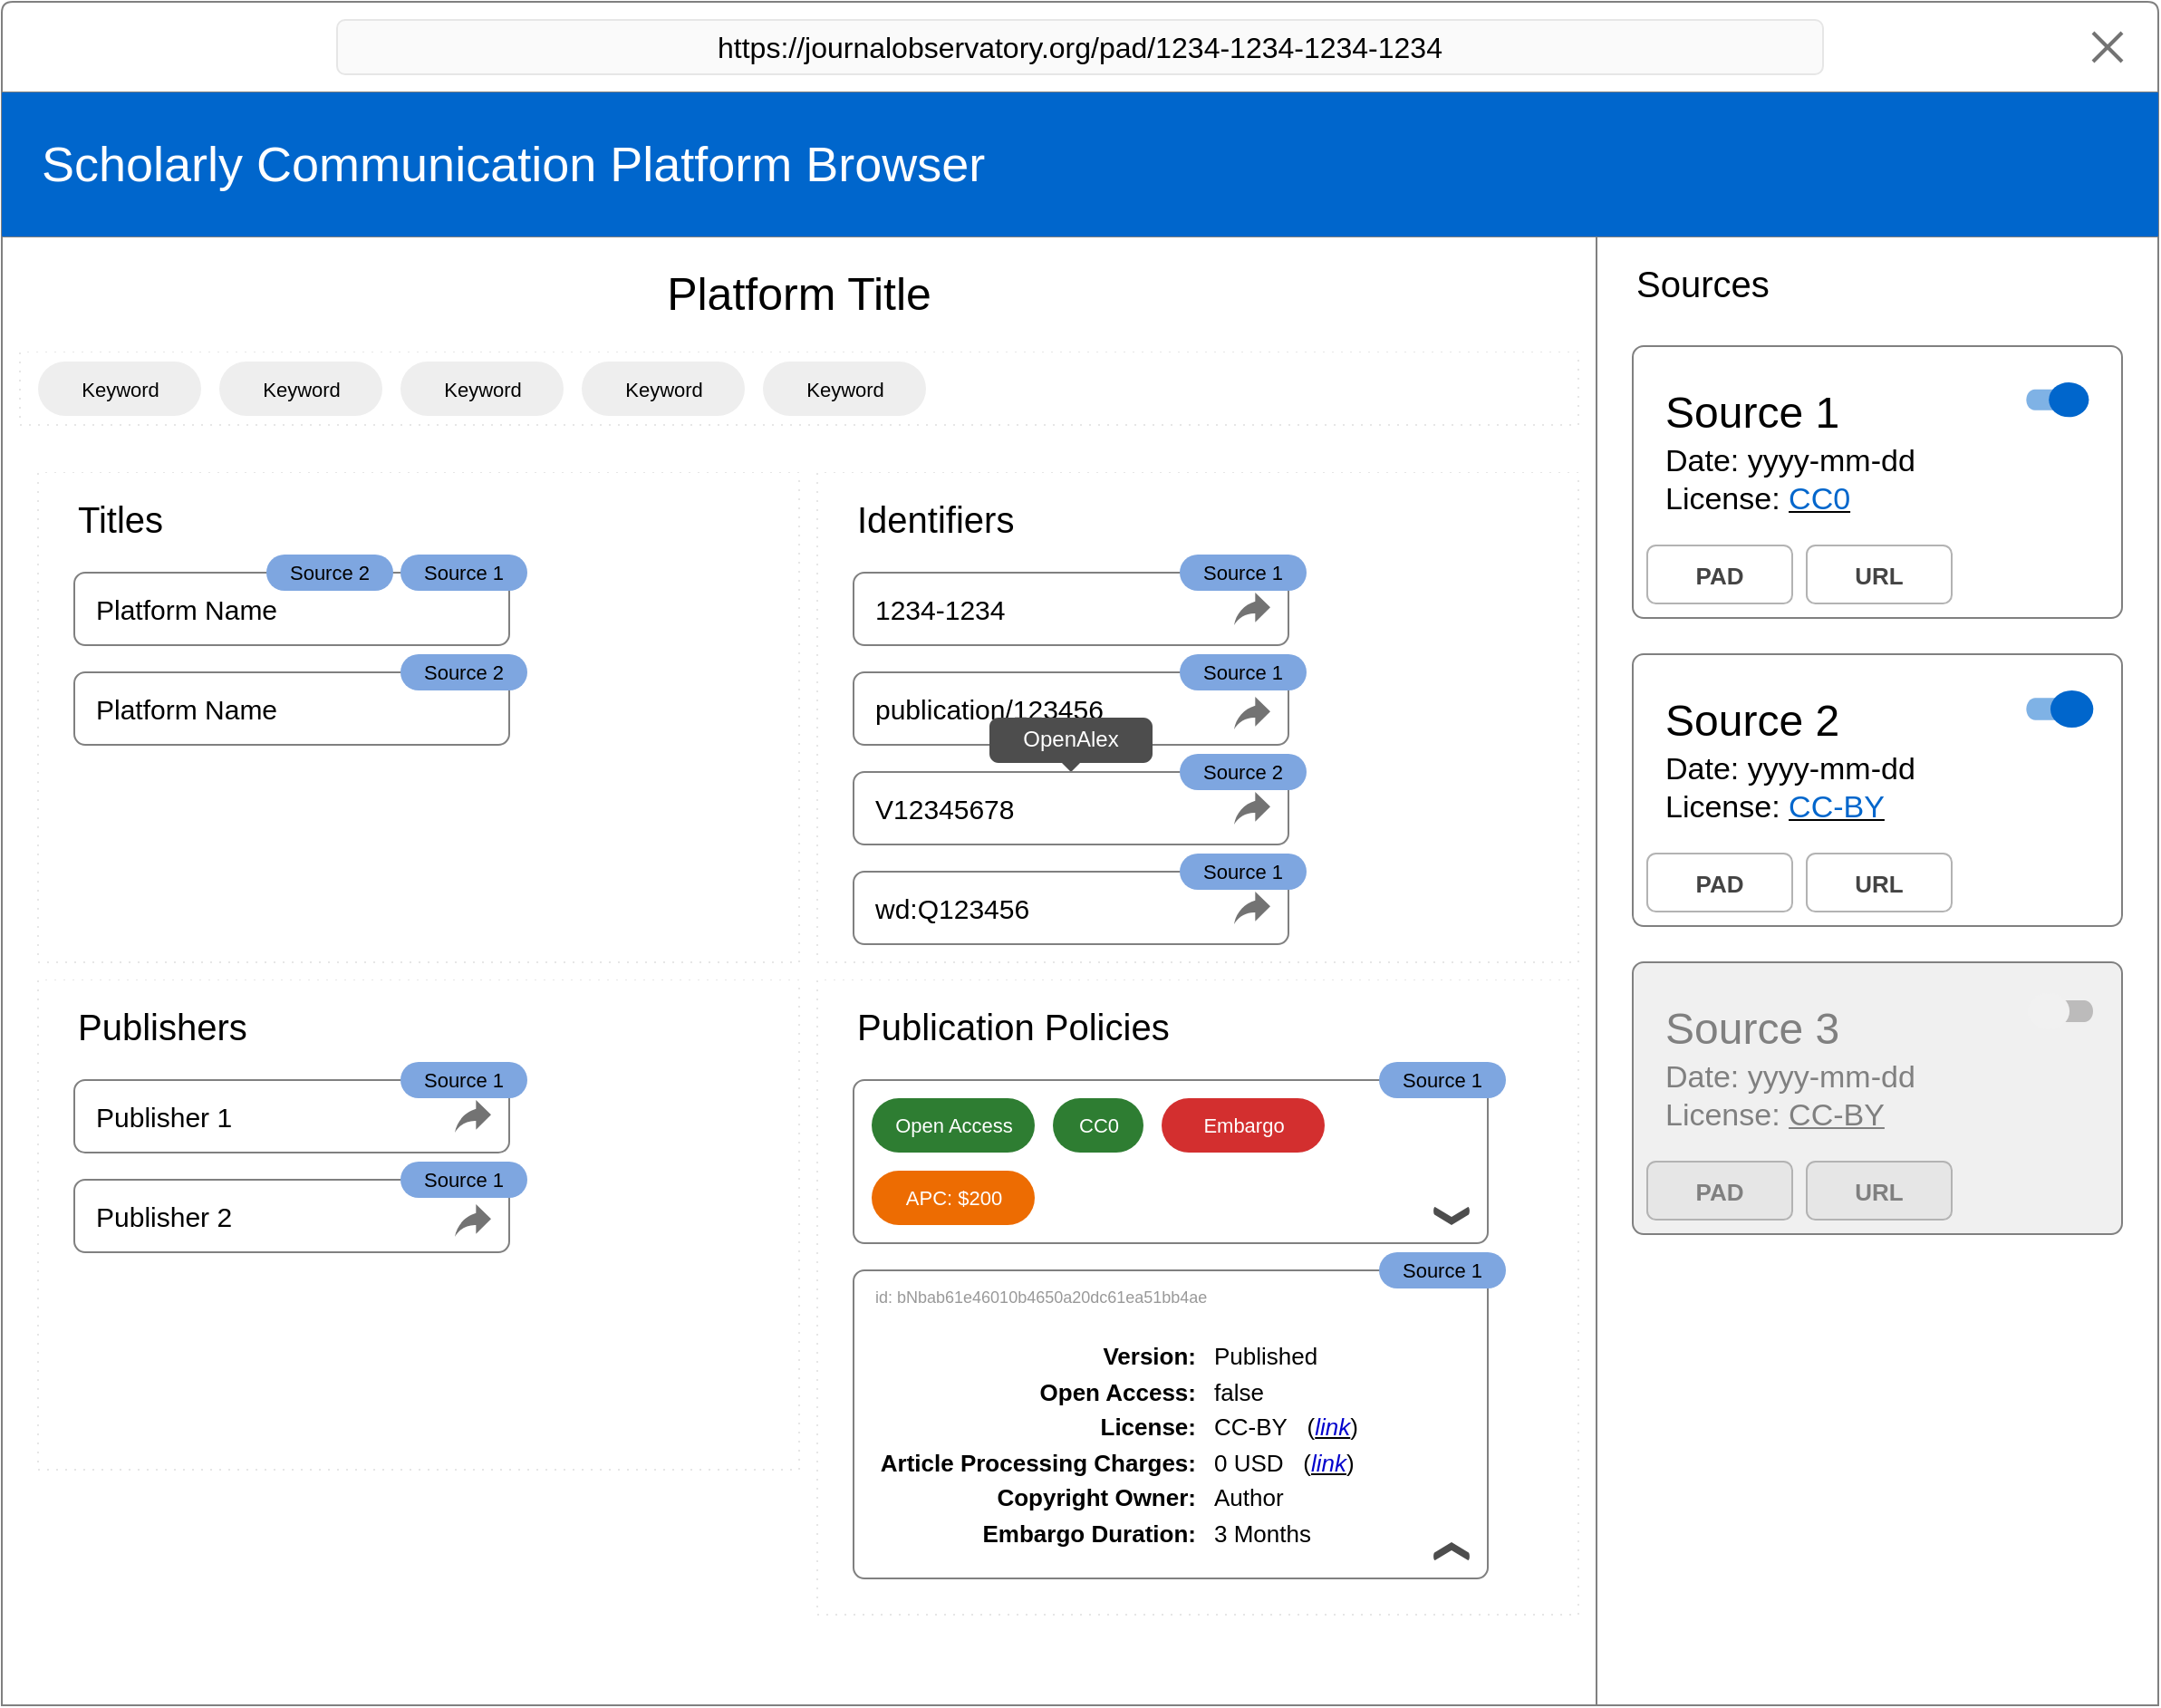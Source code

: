 <mxfile version="20.8.16" type="device"><diagram name="Pagina-1" id="IOeia6Ar0DEslQYIJi6q"><mxGraphModel dx="1886" dy="1341" grid="0" gridSize="10" guides="1" tooltips="1" connect="1" arrows="1" fold="1" page="0" pageScale="1" pageWidth="827" pageHeight="1169" math="0" shadow="0"><root><mxCell id="0"/><mxCell id="1" parent="0"/><mxCell id="5_K_QR244xaChTHnxZOZ-2" value="" style="swimlane;whiteSpace=wrap;html=1;rounded=1;startSize=50;labelBackgroundColor=none;labelBorderColor=none;swimlaneFillColor=default;gradientColor=none;fillColor=default;container=0;collapsible=0;strokeColor=#808080;arcSize=4;movable=1;resizable=1;rotatable=1;deletable=1;editable=1;connectable=1;fontColor=#000000;" vertex="1" parent="1"><mxGeometry x="50" y="-210" width="1190" height="940" as="geometry"><mxRectangle x="40" y="40" width="50" height="40" as="alternateBounds"/></mxGeometry></mxCell><mxCell id="5_K_QR244xaChTHnxZOZ-130" value="" style="rounded=0;whiteSpace=wrap;html=1;labelBackgroundColor=none;labelBorderColor=none;strokeColor=none;fontSize=13;fillColor=#0066CC;gradientColor=none;shadow=0;" vertex="1" parent="5_K_QR244xaChTHnxZOZ-2"><mxGeometry y="50" width="1190" height="80" as="geometry"/></mxCell><mxCell id="5_K_QR244xaChTHnxZOZ-3" value="https://journalobservatory.org/pad/1234-1234-1234-1234" style="rounded=1;whiteSpace=wrap;html=1;align=center;spacingLeft=10;spacingRight=10;fillColor=#fafafa;labelBorderColor=none;strokeColor=#E6E6E6;fontSize=16;" vertex="1" parent="5_K_QR244xaChTHnxZOZ-2"><mxGeometry x="185" y="10" width="820" height="30" as="geometry"/></mxCell><mxCell id="5_K_QR244xaChTHnxZOZ-128" value="" style="dashed=0;aspect=fixed;verticalLabelPosition=bottom;verticalAlign=top;align=center;shape=mxgraph.gmdl.x;strokeColor=#737373;fillColor=#737373;shadow=0;strokeWidth=2;sketch=0;rounded=1;labelBackgroundColor=none;labelBorderColor=none;fillStyle=auto;fontSize=11;fontColor=#000000;html=1;" vertex="1" parent="5_K_QR244xaChTHnxZOZ-2"><mxGeometry x="1154" y="17" width="16" height="16" as="geometry"/></mxCell><mxCell id="5_K_QR244xaChTHnxZOZ-131" value="" style="swimlane;startSize=0;rounded=1;labelBackgroundColor=none;labelBorderColor=none;strokeColor=#808080;fontSize=17;fontColor=#000000;fillColor=none;gradientColor=none;collapsible=0;fillStyle=auto;swimlaneFillColor=#FFFFFF;" vertex="1" parent="5_K_QR244xaChTHnxZOZ-2"><mxGeometry x="880" y="130" width="310" height="810" as="geometry"/></mxCell><mxCell id="5_K_QR244xaChTHnxZOZ-132" value="Source 1" style="dashed=0;shape=rect;shadow=0;fontSize=24;fontStyle=0;verticalAlign=top;spacingBottom=0;spacingLeft=16;spacingTop=15;align=left;rounded=1;labelBackgroundColor=none;labelBorderColor=none;arcSize=4;strokeColor=#808080;" vertex="1" parent="5_K_QR244xaChTHnxZOZ-131"><mxGeometry x="20" y="60" width="270" height="150" as="geometry"/></mxCell><mxCell id="5_K_QR244xaChTHnxZOZ-133" value="Date: yyyy-mm-dd&lt;br&gt;License: &lt;u&gt;&lt;font color=&quot;#0066cc&quot;&gt;CC0&lt;/font&gt;&lt;/u&gt;" style="text;fontColor=#000000;fontSize=17;fontStyle=0;verticalAlign=middle;spacingBottom=0;spacingLeft=16;html=1;" vertex="1" parent="5_K_QR244xaChTHnxZOZ-132"><mxGeometry width="220" height="50" relative="1" as="geometry"><mxPoint y="49" as="offset"/></mxGeometry></mxCell><mxCell id="5_K_QR244xaChTHnxZOZ-134" value="PAD" style="shape=rect;fontSize=13;strokeColor=#B3B3B3;fillColor=#ffffff;fontColor=#444444;fontStyle=1;rounded=1;labelBackgroundColor=none;labelBorderColor=none;" vertex="1" parent="5_K_QR244xaChTHnxZOZ-132"><mxGeometry y="1" width="80" height="32" relative="1" as="geometry"><mxPoint x="8" y="-40" as="offset"/></mxGeometry></mxCell><mxCell id="5_K_QR244xaChTHnxZOZ-135" value="URL" style="shape=rect;fontSize=13;strokeColor=#B3B3B3;fillColor=#ffffff;fontColor=#444444;fontStyle=1;rounded=1;labelBackgroundColor=none;labelBorderColor=none;" vertex="1" parent="5_K_QR244xaChTHnxZOZ-132"><mxGeometry y="1" width="80" height="32" relative="1" as="geometry"><mxPoint x="96" y="-40" as="offset"/></mxGeometry></mxCell><mxCell id="5_K_QR244xaChTHnxZOZ-136" value="" style="dashed=0;labelPosition=right;align=left;shape=mxgraph.gmdl.switch;aspect=fixed;switchState=on;strokeColor=none;fillColor=#0066CC;sketch=0;rounded=1;shadow=0;labelBackgroundColor=none;labelBorderColor=none;fillStyle=auto;fontSize=15;fontColor=#000000;html=1;" vertex="1" parent="5_K_QR244xaChTHnxZOZ-132"><mxGeometry x="217.174" y="19.998" width="34.521" height="19.178" as="geometry"/></mxCell><mxCell id="5_K_QR244xaChTHnxZOZ-137" value="Source 2" style="dashed=0;shape=rect;shadow=0;fontSize=24;fontStyle=0;verticalAlign=top;spacingBottom=0;spacingLeft=16;spacingTop=15;align=left;rounded=1;labelBackgroundColor=none;labelBorderColor=none;arcSize=4;strokeColor=#808080;" vertex="1" parent="5_K_QR244xaChTHnxZOZ-131"><mxGeometry x="20" y="230" width="270" height="150" as="geometry"/></mxCell><mxCell id="5_K_QR244xaChTHnxZOZ-138" value="Date: yyyy-mm-dd&lt;br&gt;License: &lt;u&gt;&lt;font color=&quot;#0066cc&quot;&gt;CC-BY&lt;/font&gt;&lt;/u&gt;" style="text;fontColor=#000000;fontSize=17;fontStyle=0;verticalAlign=middle;spacingBottom=0;spacingLeft=16;html=1;" vertex="1" parent="5_K_QR244xaChTHnxZOZ-137"><mxGeometry width="220" height="50" relative="1" as="geometry"><mxPoint y="49" as="offset"/></mxGeometry></mxCell><mxCell id="5_K_QR244xaChTHnxZOZ-139" value="PAD" style="shape=rect;fontSize=13;strokeColor=#B3B3B3;fillColor=#ffffff;fontColor=#444444;fontStyle=1;rounded=1;labelBackgroundColor=none;labelBorderColor=none;" vertex="1" parent="5_K_QR244xaChTHnxZOZ-137"><mxGeometry y="1" width="80" height="32" relative="1" as="geometry"><mxPoint x="8" y="-40" as="offset"/></mxGeometry></mxCell><mxCell id="5_K_QR244xaChTHnxZOZ-140" value="URL" style="shape=rect;fontSize=13;strokeColor=#B3B3B3;fillColor=#ffffff;fontColor=#444444;fontStyle=1;rounded=1;labelBackgroundColor=none;labelBorderColor=none;" vertex="1" parent="5_K_QR244xaChTHnxZOZ-137"><mxGeometry y="1" width="80" height="32" relative="1" as="geometry"><mxPoint x="96" y="-40" as="offset"/></mxGeometry></mxCell><mxCell id="5_K_QR244xaChTHnxZOZ-141" value="" style="dashed=0;labelPosition=right;align=left;shape=mxgraph.gmdl.switch;aspect=fixed;switchState=on;strokeColor=none;fillColor=#0066CC;sketch=0;rounded=1;shadow=0;labelBackgroundColor=none;labelBorderColor=none;fillStyle=auto;fontSize=15;fontColor=#000000;html=1;" vertex="1" parent="5_K_QR244xaChTHnxZOZ-137"><mxGeometry x="217.174" y="19.996" width="36.986" height="20.548" as="geometry"/></mxCell><mxCell id="5_K_QR244xaChTHnxZOZ-142" value="Sources" style="text;html=1;strokeColor=none;fillColor=none;align=left;verticalAlign=middle;whiteSpace=wrap;rounded=0;fontSize=20;fontColor=#000000;spacingLeft=20;" vertex="1" parent="5_K_QR244xaChTHnxZOZ-131"><mxGeometry width="310" height="50" as="geometry"/></mxCell><mxCell id="5_K_QR244xaChTHnxZOZ-143" value="Source 3" style="dashed=0;shape=rect;shadow=0;fontSize=24;fontStyle=0;verticalAlign=top;spacingBottom=0;spacingLeft=16;spacingTop=15;align=left;rounded=1;labelBackgroundColor=none;labelBorderColor=none;arcSize=4;fillColor=#F0F0F0;fontColor=#808080;strokeColor=#808080;" vertex="1" parent="5_K_QR244xaChTHnxZOZ-131"><mxGeometry x="20" y="400" width="270" height="150" as="geometry"/></mxCell><mxCell id="5_K_QR244xaChTHnxZOZ-144" value="Date: yyyy-mm-dd&lt;br&gt;License: &lt;u&gt;&lt;font&gt;CC-BY&lt;/font&gt;&lt;/u&gt;" style="text;fontColor=#808080;fontSize=17;fontStyle=0;verticalAlign=middle;spacingBottom=0;spacingLeft=16;html=1;" vertex="1" parent="5_K_QR244xaChTHnxZOZ-143"><mxGeometry width="220" height="50" relative="1" as="geometry"><mxPoint y="49" as="offset"/></mxGeometry></mxCell><mxCell id="5_K_QR244xaChTHnxZOZ-145" value="PAD" style="shape=rect;fontSize=13;strokeColor=#B3B3B3;fillColor=#E6E6E6;fontColor=#808080;fontStyle=1;rounded=1;labelBackgroundColor=none;labelBorderColor=none;" vertex="1" parent="5_K_QR244xaChTHnxZOZ-143"><mxGeometry y="1" width="80" height="32" relative="1" as="geometry"><mxPoint x="8" y="-40" as="offset"/></mxGeometry></mxCell><mxCell id="5_K_QR244xaChTHnxZOZ-146" value="URL" style="shape=rect;fontSize=13;strokeColor=#B3B3B3;fillColor=#E6E6E6;fontColor=#808080;fontStyle=1;rounded=1;labelBackgroundColor=none;labelBorderColor=none;" vertex="1" parent="5_K_QR244xaChTHnxZOZ-143"><mxGeometry y="1" width="80" height="32" relative="1" as="geometry"><mxPoint x="96" y="-40" as="offset"/></mxGeometry></mxCell><mxCell id="5_K_QR244xaChTHnxZOZ-147" value="" style="dashed=0;labelPosition=right;align=left;shape=mxgraph.gmdl.switch;aspect=fixed;switchState=off;strokeColor=none;fillColor=#0E9D57;sketch=0;rounded=1;shadow=0;labelBackgroundColor=none;labelBorderColor=none;fillStyle=auto;fontSize=15;fontColor=#000000;html=1;" vertex="1" parent="5_K_QR244xaChTHnxZOZ-143"><mxGeometry x="218" y="17" width="36" height="20" as="geometry"/></mxCell><mxCell id="5_K_QR244xaChTHnxZOZ-148" value="" style="swimlane;startSize=0;rounded=1;shadow=0;labelBackgroundColor=none;labelBorderColor=none;fillStyle=auto;strokeColor=#808080;strokeWidth=1;fontSize=11;fontColor=#000000;fillColor=#4D4D4D;gradientColor=none;html=1;collapsible=0;swimlaneFillColor=#FFFFFF;" vertex="1" parent="5_K_QR244xaChTHnxZOZ-2"><mxGeometry y="130" width="880" height="810" as="geometry"/></mxCell><mxCell id="5_K_QR244xaChTHnxZOZ-149" value="Platform Title" style="text;html=1;strokeColor=none;fillColor=none;align=center;verticalAlign=middle;whiteSpace=wrap;rounded=0;fontSize=25;fontColor=#000000;" vertex="1" parent="5_K_QR244xaChTHnxZOZ-148"><mxGeometry width="880" height="60" as="geometry"/></mxCell><mxCell id="5_K_QR244xaChTHnxZOZ-150" value="" style="swimlane;startSize=0;rounded=1;shadow=0;labelBackgroundColor=none;labelBorderColor=none;fillStyle=auto;strokeColor=#E6E6E6;fontSize=15;fontColor=#000000;fillColor=#FFFFFF;gradientColor=none;html=1;collapsible=0;swimlaneFillColor=default;arcSize=12;dashed=1;dashPattern=1 4;" vertex="1" parent="5_K_QR244xaChTHnxZOZ-148"><mxGeometry x="10" y="63.5" width="860" height="40" as="geometry"/></mxCell><mxCell id="5_K_QR244xaChTHnxZOZ-151" value="Keyword" style="shape=rect;arcSize=50;strokeColor=none;fillColor=#eeeeee;rounded=1;spacingLeft=0;fontSize=11;align=center;shadow=0;dashed=1;labelBackgroundColor=none;labelBorderColor=none;fillStyle=auto;fontColor=#000000;html=1;" vertex="1" parent="5_K_QR244xaChTHnxZOZ-150"><mxGeometry x="10" y="5" width="90" height="30" as="geometry"/></mxCell><mxCell id="5_K_QR244xaChTHnxZOZ-152" value="Keyword" style="shape=rect;arcSize=50;strokeColor=none;fillColor=#eeeeee;rounded=1;spacingLeft=0;fontSize=11;align=center;shadow=0;dashed=1;labelBackgroundColor=none;labelBorderColor=none;fillStyle=auto;fontColor=#000000;html=1;" vertex="1" parent="5_K_QR244xaChTHnxZOZ-150"><mxGeometry x="110" y="5" width="90" height="30" as="geometry"/></mxCell><mxCell id="5_K_QR244xaChTHnxZOZ-153" value="Keyword" style="shape=rect;arcSize=50;strokeColor=none;fillColor=#eeeeee;rounded=1;spacingLeft=0;fontSize=11;align=center;shadow=0;dashed=1;labelBackgroundColor=none;labelBorderColor=none;fillStyle=auto;fontColor=#000000;html=1;" vertex="1" parent="5_K_QR244xaChTHnxZOZ-150"><mxGeometry x="210" y="5" width="90" height="30" as="geometry"/></mxCell><mxCell id="5_K_QR244xaChTHnxZOZ-154" value="Keyword" style="shape=rect;arcSize=50;strokeColor=none;fillColor=#eeeeee;rounded=1;spacingLeft=0;fontSize=11;align=center;shadow=0;dashed=1;labelBackgroundColor=none;labelBorderColor=none;fillStyle=auto;fontColor=#000000;html=1;" vertex="1" parent="5_K_QR244xaChTHnxZOZ-150"><mxGeometry x="310" y="5" width="90" height="30" as="geometry"/></mxCell><mxCell id="5_K_QR244xaChTHnxZOZ-155" value="Keyword" style="shape=rect;arcSize=50;strokeColor=none;fillColor=#eeeeee;rounded=1;spacingLeft=0;fontSize=11;align=center;shadow=0;dashed=1;labelBackgroundColor=none;labelBorderColor=none;fillStyle=auto;fontColor=#000000;html=1;" vertex="1" parent="5_K_QR244xaChTHnxZOZ-150"><mxGeometry x="410" y="5" width="90" height="30" as="geometry"/></mxCell><mxCell id="5_K_QR244xaChTHnxZOZ-156" value="" style="swimlane;startSize=0;rounded=1;shadow=0;labelBackgroundColor=none;labelBorderColor=none;fillStyle=auto;strokeColor=#E6E6E6;fontSize=15;fontColor=#000000;fillColor=#FFFFFF;gradientColor=none;html=1;collapsible=0;swimlaneFillColor=default;arcSize=12;dashed=1;strokeWidth=1;dashPattern=1 4;" vertex="1" parent="5_K_QR244xaChTHnxZOZ-148"><mxGeometry x="20" y="130" width="420" height="270" as="geometry"/></mxCell><mxCell id="5_K_QR244xaChTHnxZOZ-157" value="Titles" style="text;html=1;strokeColor=none;fillColor=none;align=left;verticalAlign=middle;whiteSpace=wrap;rounded=0;fontSize=20;fontColor=#000000;spacingLeft=20;" vertex="1" parent="5_K_QR244xaChTHnxZOZ-156"><mxGeometry width="310" height="50" as="geometry"/></mxCell><mxCell id="5_K_QR244xaChTHnxZOZ-158" value="" style="group" vertex="1" connectable="0" parent="5_K_QR244xaChTHnxZOZ-156"><mxGeometry x="20" y="100" width="250" height="50" as="geometry"/></mxCell><mxCell id="5_K_QR244xaChTHnxZOZ-159" value="&lt;font color=&quot;#000000&quot;&gt;Platform Name&lt;/font&gt;" style="rounded=1;whiteSpace=wrap;html=1;shadow=0;labelBackgroundColor=none;labelBorderColor=none;fillStyle=auto;strokeColor=#808080;fontSize=15;fontColor=#808080;fillColor=#FFFFFF;gradientColor=none;align=left;spacingLeft=10;" vertex="1" parent="5_K_QR244xaChTHnxZOZ-158"><mxGeometry y="10" width="240" height="40" as="geometry"/></mxCell><mxCell id="5_K_QR244xaChTHnxZOZ-160" value="Source 2" style="rounded=1;whiteSpace=wrap;html=1;shadow=0;dashed=1;labelBackgroundColor=none;labelBorderColor=none;fillStyle=auto;strokeColor=none;fontSize=11;fontColor=#000000;fillColor=#7EA6E0;gradientColor=none;arcSize=50;imageHeight=24;" vertex="1" parent="5_K_QR244xaChTHnxZOZ-158"><mxGeometry x="180" width="70" height="20" as="geometry"/></mxCell><mxCell id="5_K_QR244xaChTHnxZOZ-161" value="" style="group" vertex="1" connectable="0" parent="5_K_QR244xaChTHnxZOZ-156"><mxGeometry x="20" y="45" width="250" height="50" as="geometry"/></mxCell><mxCell id="5_K_QR244xaChTHnxZOZ-162" value="&lt;font color=&quot;#000000&quot;&gt;Platform Name&lt;/font&gt;" style="rounded=1;whiteSpace=wrap;html=1;shadow=0;labelBackgroundColor=none;labelBorderColor=none;fillStyle=auto;strokeColor=#808080;fontSize=15;fontColor=#808080;fillColor=#FFFFFF;gradientColor=none;align=left;spacingLeft=10;" vertex="1" parent="5_K_QR244xaChTHnxZOZ-161"><mxGeometry y="10" width="240" height="40" as="geometry"/></mxCell><mxCell id="5_K_QR244xaChTHnxZOZ-163" value="Source 1" style="rounded=1;whiteSpace=wrap;html=1;shadow=0;dashed=1;labelBackgroundColor=none;labelBorderColor=none;fillStyle=auto;strokeColor=none;fontSize=11;fontColor=#000000;fillColor=#7EA6E0;gradientColor=none;arcSize=50;imageHeight=24;" vertex="1" parent="5_K_QR244xaChTHnxZOZ-161"><mxGeometry x="180" width="70" height="20" as="geometry"/></mxCell><mxCell id="5_K_QR244xaChTHnxZOZ-211" value="Source 2" style="rounded=1;whiteSpace=wrap;html=1;shadow=0;dashed=1;labelBackgroundColor=none;labelBorderColor=none;fillStyle=auto;strokeColor=none;fontSize=11;fontColor=#000000;fillColor=#7EA6E0;gradientColor=none;arcSize=50;imageHeight=24;" vertex="1" parent="5_K_QR244xaChTHnxZOZ-161"><mxGeometry x="106" width="70" height="20" as="geometry"/></mxCell><mxCell id="5_K_QR244xaChTHnxZOZ-164" value="" style="swimlane;startSize=0;rounded=1;shadow=0;labelBackgroundColor=none;labelBorderColor=none;fillStyle=auto;strokeColor=#E6E6E6;fontSize=15;fontColor=#000000;fillColor=#FFFFFF;gradientColor=none;html=1;collapsible=0;swimlaneFillColor=default;arcSize=12;dashed=1;dashPattern=1 4;" vertex="1" parent="5_K_QR244xaChTHnxZOZ-148"><mxGeometry x="450" y="130" width="420" height="270" as="geometry"/></mxCell><mxCell id="5_K_QR244xaChTHnxZOZ-165" value="Identifiers" style="text;html=1;strokeColor=none;fillColor=none;align=left;verticalAlign=middle;whiteSpace=wrap;rounded=0;fontSize=20;fontColor=#000000;spacingLeft=20;" vertex="1" parent="5_K_QR244xaChTHnxZOZ-164"><mxGeometry width="310" height="50" as="geometry"/></mxCell><mxCell id="5_K_QR244xaChTHnxZOZ-166" value="" style="group" vertex="1" connectable="0" parent="5_K_QR244xaChTHnxZOZ-164"><mxGeometry x="20" y="45" width="250" height="50" as="geometry"/></mxCell><mxCell id="5_K_QR244xaChTHnxZOZ-167" value="&lt;font color=&quot;#000000&quot;&gt;1234-1234&lt;/font&gt;" style="rounded=1;whiteSpace=wrap;html=1;shadow=0;labelBackgroundColor=none;labelBorderColor=none;fillStyle=auto;strokeColor=#808080;fontSize=15;fontColor=#808080;fillColor=#FFFFFF;gradientColor=none;align=left;spacingLeft=10;" vertex="1" parent="5_K_QR244xaChTHnxZOZ-166"><mxGeometry y="10" width="240" height="40" as="geometry"/></mxCell><mxCell id="5_K_QR244xaChTHnxZOZ-168" value="Source 1" style="rounded=1;whiteSpace=wrap;html=1;shadow=0;dashed=1;labelBackgroundColor=none;labelBorderColor=none;fillStyle=auto;strokeColor=none;fontSize=11;fontColor=#000000;fillColor=#7EA6E0;gradientColor=none;arcSize=50;imageHeight=24;" vertex="1" parent="5_K_QR244xaChTHnxZOZ-166"><mxGeometry x="180" width="70" height="20" as="geometry"/></mxCell><mxCell id="5_K_QR244xaChTHnxZOZ-169" value="" style="dashed=0;aspect=fixed;verticalLabelPosition=bottom;verticalAlign=top;align=center;shape=mxgraph.gmdl.reply;strokeColor=none;fillColor=#737373;shadow=0;sketch=0;rounded=1;labelBackgroundColor=none;labelBorderColor=none;fillStyle=auto;fontSize=11;fontColor=#000000;html=1;" vertex="1" parent="5_K_QR244xaChTHnxZOZ-166"><mxGeometry x="210" y="21" width="20" height="18" as="geometry"/></mxCell><mxCell id="5_K_QR244xaChTHnxZOZ-170" value="" style="group" vertex="1" connectable="0" parent="5_K_QR244xaChTHnxZOZ-164"><mxGeometry x="20" y="100" width="250" height="65" as="geometry"/></mxCell><mxCell id="5_K_QR244xaChTHnxZOZ-171" value="&lt;font color=&quot;#000000&quot;&gt;publication/123456&lt;/font&gt;" style="rounded=1;whiteSpace=wrap;html=1;shadow=0;labelBackgroundColor=none;labelBorderColor=none;fillStyle=auto;strokeColor=#808080;fontSize=15;fontColor=#808080;fillColor=#FFFFFF;gradientColor=none;align=left;spacingLeft=10;" vertex="1" parent="5_K_QR244xaChTHnxZOZ-170"><mxGeometry y="10" width="240" height="40" as="geometry"/></mxCell><mxCell id="5_K_QR244xaChTHnxZOZ-172" value="Source 1" style="rounded=1;whiteSpace=wrap;html=1;shadow=0;dashed=1;labelBackgroundColor=none;labelBorderColor=none;fillStyle=auto;strokeColor=none;fontSize=11;fontColor=#000000;fillColor=#7EA6E0;gradientColor=none;arcSize=50;imageHeight=24;" vertex="1" parent="5_K_QR244xaChTHnxZOZ-170"><mxGeometry x="180" width="70" height="20" as="geometry"/></mxCell><mxCell id="5_K_QR244xaChTHnxZOZ-173" value="OpenAlex" style="html=1;shadow=0;dashed=0;shape=mxgraph.bootstrap.popover;fillColor=#4D4D4D;strokeColor=none;dx=45;dy=5;rSize=5;whiteSpace=wrap;verticalAlign=top;spacing=10;fontSize=12;spacingLeft=0;align=center;spacingTop=-10;fontColor=#FFFFFF;rounded=1;labelBackgroundColor=none;labelBorderColor=none;fillStyle=auto;" vertex="1" parent="5_K_QR244xaChTHnxZOZ-170"><mxGeometry x="75" y="35" width="90" height="30" as="geometry"/></mxCell><mxCell id="5_K_QR244xaChTHnxZOZ-174" value="" style="dashed=0;aspect=fixed;verticalLabelPosition=bottom;verticalAlign=top;align=center;shape=mxgraph.gmdl.reply;strokeColor=none;fillColor=#737373;shadow=0;sketch=0;rounded=1;labelBackgroundColor=none;labelBorderColor=none;fillStyle=auto;fontSize=11;fontColor=#000000;html=1;" vertex="1" parent="5_K_QR244xaChTHnxZOZ-170"><mxGeometry x="210" y="23.5" width="20" height="18" as="geometry"/></mxCell><mxCell id="5_K_QR244xaChTHnxZOZ-175" value="" style="group" vertex="1" connectable="0" parent="5_K_QR244xaChTHnxZOZ-164"><mxGeometry x="20" y="155" width="250" height="50" as="geometry"/></mxCell><mxCell id="5_K_QR244xaChTHnxZOZ-176" value="&lt;font color=&quot;#000000&quot;&gt;V12345678&lt;/font&gt;" style="rounded=1;whiteSpace=wrap;html=1;shadow=0;labelBackgroundColor=none;labelBorderColor=none;fillStyle=auto;strokeColor=#808080;fontSize=15;fontColor=#808080;fillColor=#FFFFFF;gradientColor=none;align=left;spacingLeft=10;" vertex="1" parent="5_K_QR244xaChTHnxZOZ-175"><mxGeometry y="10" width="240" height="40" as="geometry"/></mxCell><mxCell id="5_K_QR244xaChTHnxZOZ-177" value="Source 2" style="rounded=1;whiteSpace=wrap;html=1;shadow=0;dashed=1;labelBackgroundColor=none;labelBorderColor=none;fillStyle=auto;strokeColor=none;fontSize=11;fontColor=#000000;fillColor=#7EA6E0;gradientColor=none;arcSize=50;imageHeight=24;" vertex="1" parent="5_K_QR244xaChTHnxZOZ-175"><mxGeometry x="180" width="70" height="20" as="geometry"/></mxCell><mxCell id="5_K_QR244xaChTHnxZOZ-178" value="" style="dashed=0;aspect=fixed;verticalLabelPosition=bottom;verticalAlign=top;align=center;shape=mxgraph.gmdl.reply;strokeColor=none;fillColor=#737373;shadow=0;sketch=0;rounded=1;labelBackgroundColor=none;labelBorderColor=none;fillStyle=auto;fontSize=11;fontColor=#000000;html=1;" vertex="1" parent="5_K_QR244xaChTHnxZOZ-175"><mxGeometry x="210" y="21" width="20" height="18" as="geometry"/></mxCell><mxCell id="5_K_QR244xaChTHnxZOZ-179" value="" style="group" vertex="1" connectable="0" parent="5_K_QR244xaChTHnxZOZ-164"><mxGeometry x="20" y="210" width="250" height="50" as="geometry"/></mxCell><mxCell id="5_K_QR244xaChTHnxZOZ-180" value="&lt;font color=&quot;#000000&quot;&gt;wd:Q123456&lt;/font&gt;" style="rounded=1;whiteSpace=wrap;html=1;shadow=0;labelBackgroundColor=none;labelBorderColor=none;fillStyle=auto;strokeColor=#808080;fontSize=15;fontColor=#808080;fillColor=#FFFFFF;gradientColor=none;align=left;spacingLeft=10;" vertex="1" parent="5_K_QR244xaChTHnxZOZ-179"><mxGeometry y="10" width="240" height="40" as="geometry"/></mxCell><mxCell id="5_K_QR244xaChTHnxZOZ-181" value="Source 1" style="rounded=1;whiteSpace=wrap;html=1;shadow=0;dashed=1;labelBackgroundColor=none;labelBorderColor=none;fillStyle=auto;strokeColor=none;fontSize=11;fontColor=#000000;fillColor=#7EA6E0;gradientColor=none;arcSize=50;imageHeight=24;" vertex="1" parent="5_K_QR244xaChTHnxZOZ-179"><mxGeometry x="180" width="70" height="20" as="geometry"/></mxCell><mxCell id="5_K_QR244xaChTHnxZOZ-182" value="" style="dashed=0;aspect=fixed;verticalLabelPosition=bottom;verticalAlign=top;align=center;shape=mxgraph.gmdl.reply;strokeColor=none;fillColor=#737373;shadow=0;sketch=0;rounded=1;labelBackgroundColor=none;labelBorderColor=none;fillStyle=auto;fontSize=11;fontColor=#000000;html=1;" vertex="1" parent="5_K_QR244xaChTHnxZOZ-179"><mxGeometry x="210" y="21" width="20" height="18" as="geometry"/></mxCell><mxCell id="5_K_QR244xaChTHnxZOZ-212" value="" style="swimlane;startSize=0;rounded=1;shadow=0;labelBackgroundColor=none;labelBorderColor=none;fillStyle=auto;strokeColor=#E6E6E6;fontSize=15;fontColor=#000000;fillColor=#FFFFFF;gradientColor=none;html=1;collapsible=0;swimlaneFillColor=default;arcSize=12;dashed=1;dashPattern=1 4;" vertex="1" parent="5_K_QR244xaChTHnxZOZ-148"><mxGeometry x="20" y="410" width="420" height="270" as="geometry"/></mxCell><mxCell id="5_K_QR244xaChTHnxZOZ-213" value="Publishers" style="text;html=1;strokeColor=none;fillColor=none;align=left;verticalAlign=middle;whiteSpace=wrap;rounded=0;fontSize=20;fontColor=#000000;spacingLeft=20;" vertex="1" parent="5_K_QR244xaChTHnxZOZ-212"><mxGeometry width="310" height="50" as="geometry"/></mxCell><mxCell id="5_K_QR244xaChTHnxZOZ-214" value="" style="group" vertex="1" connectable="0" parent="5_K_QR244xaChTHnxZOZ-212"><mxGeometry x="20" y="45" width="250" height="50" as="geometry"/></mxCell><mxCell id="5_K_QR244xaChTHnxZOZ-215" value="&lt;font color=&quot;#000000&quot;&gt;Publisher 1&lt;/font&gt;" style="rounded=1;whiteSpace=wrap;html=1;shadow=0;labelBackgroundColor=none;labelBorderColor=none;fillStyle=auto;strokeColor=#808080;fontSize=15;fontColor=#808080;fillColor=#FFFFFF;gradientColor=none;align=left;spacingLeft=10;" vertex="1" parent="5_K_QR244xaChTHnxZOZ-214"><mxGeometry y="10" width="240" height="40" as="geometry"/></mxCell><mxCell id="5_K_QR244xaChTHnxZOZ-216" value="Source 1" style="rounded=1;whiteSpace=wrap;html=1;shadow=0;dashed=1;labelBackgroundColor=none;labelBorderColor=none;fillStyle=auto;strokeColor=none;fontSize=11;fontColor=#000000;fillColor=#7EA6E0;gradientColor=none;arcSize=50;imageHeight=24;" vertex="1" parent="5_K_QR244xaChTHnxZOZ-214"><mxGeometry x="180" width="70" height="20" as="geometry"/></mxCell><mxCell id="5_K_QR244xaChTHnxZOZ-217" value="" style="dashed=0;aspect=fixed;verticalLabelPosition=bottom;verticalAlign=top;align=center;shape=mxgraph.gmdl.reply;strokeColor=none;fillColor=#737373;shadow=0;sketch=0;rounded=1;labelBackgroundColor=none;labelBorderColor=none;fillStyle=auto;fontSize=11;fontColor=#000000;html=1;" vertex="1" parent="5_K_QR244xaChTHnxZOZ-214"><mxGeometry x="210" y="21" width="20" height="18" as="geometry"/></mxCell><mxCell id="5_K_QR244xaChTHnxZOZ-218" value="" style="group" vertex="1" connectable="0" parent="5_K_QR244xaChTHnxZOZ-212"><mxGeometry x="20" y="100" width="250" height="65" as="geometry"/></mxCell><mxCell id="5_K_QR244xaChTHnxZOZ-219" value="&lt;font color=&quot;#000000&quot;&gt;Publisher 2&lt;/font&gt;" style="rounded=1;whiteSpace=wrap;html=1;shadow=0;labelBackgroundColor=none;labelBorderColor=none;fillStyle=auto;strokeColor=#808080;fontSize=15;fontColor=#808080;fillColor=#FFFFFF;gradientColor=none;align=left;spacingLeft=10;" vertex="1" parent="5_K_QR244xaChTHnxZOZ-218"><mxGeometry y="10" width="240" height="40" as="geometry"/></mxCell><mxCell id="5_K_QR244xaChTHnxZOZ-220" value="Source 1" style="rounded=1;whiteSpace=wrap;html=1;shadow=0;dashed=1;labelBackgroundColor=none;labelBorderColor=none;fillStyle=auto;strokeColor=none;fontSize=11;fontColor=#000000;fillColor=#7EA6E0;gradientColor=none;arcSize=50;imageHeight=24;" vertex="1" parent="5_K_QR244xaChTHnxZOZ-218"><mxGeometry x="180" width="70" height="20" as="geometry"/></mxCell><mxCell id="5_K_QR244xaChTHnxZOZ-222" value="" style="dashed=0;aspect=fixed;verticalLabelPosition=bottom;verticalAlign=top;align=center;shape=mxgraph.gmdl.reply;strokeColor=none;fillColor=#737373;shadow=0;sketch=0;rounded=1;labelBackgroundColor=none;labelBorderColor=none;fillStyle=auto;fontSize=11;fontColor=#000000;html=1;" vertex="1" parent="5_K_QR244xaChTHnxZOZ-218"><mxGeometry x="210" y="23.5" width="20" height="18" as="geometry"/></mxCell><mxCell id="5_K_QR244xaChTHnxZOZ-185" value="" style="swimlane;startSize=0;rounded=1;shadow=0;labelBackgroundColor=none;labelBorderColor=none;fillStyle=auto;strokeColor=#E6E6E6;fontSize=15;fontColor=#000000;fillColor=#FFFFFF;gradientColor=none;html=1;collapsible=0;swimlaneFillColor=default;arcSize=12;dashed=1;strokeWidth=1;dashPattern=1 4;" vertex="1" parent="5_K_QR244xaChTHnxZOZ-148"><mxGeometry x="450" y="410" width="420" height="350" as="geometry"/></mxCell><mxCell id="5_K_QR244xaChTHnxZOZ-186" value="Publication Policies" style="text;html=1;strokeColor=none;fillColor=none;align=left;verticalAlign=middle;whiteSpace=wrap;rounded=0;fontSize=20;fontColor=#000000;spacingLeft=20;" vertex="1" parent="5_K_QR244xaChTHnxZOZ-185"><mxGeometry width="310" height="50" as="geometry"/></mxCell><mxCell id="5_K_QR244xaChTHnxZOZ-190" value="" style="group;recursiveResize=0;" vertex="1" connectable="0" parent="5_K_QR244xaChTHnxZOZ-185"><mxGeometry x="20" y="45" width="350" height="105" as="geometry"/></mxCell><mxCell id="5_K_QR244xaChTHnxZOZ-191" value="" style="rounded=1;whiteSpace=wrap;html=1;shadow=0;labelBackgroundColor=none;labelBorderColor=none;fillStyle=auto;strokeColor=#808080;fontSize=15;fontColor=#808080;fillColor=#FFFFFF;gradientColor=none;align=left;spacingLeft=10;arcSize=12;absoluteArcSize=1;verticalAlign=middle;" vertex="1" parent="5_K_QR244xaChTHnxZOZ-190"><mxGeometry y="10" width="350" height="90" as="geometry"/></mxCell><mxCell id="5_K_QR244xaChTHnxZOZ-193" value="Open Access" style="shape=rect;arcSize=50;strokeColor=none;fillColor=#2e7d32;rounded=1;spacingLeft=0;fontSize=11;align=center;shadow=0;dashed=1;labelBackgroundColor=none;labelBorderColor=none;fillStyle=auto;fontColor=#FFFFFF;html=1;" vertex="1" parent="5_K_QR244xaChTHnxZOZ-190"><mxGeometry x="10" y="20" width="90" height="30" as="geometry"/></mxCell><mxCell id="5_K_QR244xaChTHnxZOZ-194" value="CC0" style="shape=rect;arcSize=50;strokeColor=none;fillColor=#2E7D32;rounded=1;spacingLeft=0;fontSize=11;align=center;shadow=0;dashed=1;labelBackgroundColor=none;labelBorderColor=none;fillStyle=auto;fontColor=#FFFFFF;html=1;" vertex="1" parent="5_K_QR244xaChTHnxZOZ-190"><mxGeometry x="110" y="20" width="50" height="30" as="geometry"/></mxCell><mxCell id="5_K_QR244xaChTHnxZOZ-195" value="APC: $200" style="shape=rect;arcSize=50;strokeColor=none;fillColor=#ed6c02;rounded=1;spacingLeft=0;fontSize=11;align=center;shadow=0;dashed=1;labelBackgroundColor=none;labelBorderColor=none;fillStyle=auto;fontColor=#FFFFFF;html=1;" vertex="1" parent="5_K_QR244xaChTHnxZOZ-190"><mxGeometry x="10" y="60" width="90" height="30" as="geometry"/></mxCell><mxCell id="5_K_QR244xaChTHnxZOZ-192" value="Source 1" style="rounded=1;whiteSpace=wrap;html=1;shadow=0;dashed=1;labelBackgroundColor=none;labelBorderColor=none;fillStyle=auto;strokeColor=none;fontSize=11;fontColor=#000000;fillColor=#7EA6E0;gradientColor=none;arcSize=50;imageHeight=24;" vertex="1" parent="5_K_QR244xaChTHnxZOZ-190"><mxGeometry x="290" width="70" height="20" as="geometry"/></mxCell><mxCell id="5_K_QR244xaChTHnxZOZ-196" value="Embargo" style="shape=rect;arcSize=50;strokeColor=none;fillColor=#d32f2f;rounded=1;spacingLeft=0;fontSize=11;align=center;shadow=0;dashed=1;labelBackgroundColor=none;labelBorderColor=none;fillStyle=auto;fontColor=#FFFFFF;html=1;" vertex="1" parent="5_K_QR244xaChTHnxZOZ-190"><mxGeometry x="170" y="20" width="90" height="30" as="geometry"/></mxCell><mxCell id="5_K_QR244xaChTHnxZOZ-197" value="" style="html=1;verticalLabelPosition=bottom;labelBackgroundColor=#ffffff;verticalAlign=top;shadow=0;dashed=0;strokeWidth=1;shape=mxgraph.ios7.misc.expand;fillColor=#4D4D4D;rounded=1;labelBorderColor=none;fillStyle=auto;strokeColor=#000000;fontFamily=Helvetica;fontSize=27;fontColor=#FFFFFF;rotation=-180;spacing=2;" vertex="1" parent="5_K_QR244xaChTHnxZOZ-190"><mxGeometry x="320" y="80" width="20" height="10" as="geometry"/></mxCell><mxCell id="5_K_QR244xaChTHnxZOZ-198" value="" style="group;recursiveResize=0;" vertex="1" connectable="0" parent="5_K_QR244xaChTHnxZOZ-185"><mxGeometry x="20" y="150" width="390" height="220" as="geometry"/></mxCell><mxCell id="5_K_QR244xaChTHnxZOZ-199" value="" style="rounded=1;whiteSpace=wrap;html=1;shadow=0;labelBackgroundColor=none;labelBorderColor=none;fillStyle=auto;strokeColor=#808080;fontSize=15;fontColor=#808080;fillColor=#FFFFFF;gradientColor=none;align=left;spacingLeft=10;arcSize=12;absoluteArcSize=1;verticalAlign=middle;" vertex="1" parent="5_K_QR244xaChTHnxZOZ-198"><mxGeometry y="10" width="350" height="170" as="geometry"/></mxCell><mxCell id="5_K_QR244xaChTHnxZOZ-203" value="Source 1" style="rounded=1;whiteSpace=wrap;html=1;shadow=0;dashed=1;labelBackgroundColor=none;labelBorderColor=none;fillStyle=auto;strokeColor=none;fontSize=11;fontColor=#000000;fillColor=#7EA6E0;gradientColor=none;arcSize=50;imageHeight=24;" vertex="1" parent="5_K_QR244xaChTHnxZOZ-198"><mxGeometry x="290" width="70" height="20" as="geometry"/></mxCell><mxCell id="5_K_QR244xaChTHnxZOZ-205" value="" style="html=1;verticalLabelPosition=bottom;labelBackgroundColor=#ffffff;verticalAlign=top;shadow=0;dashed=0;strokeWidth=1;shape=mxgraph.ios7.misc.expand;fillColor=#4D4D4D;rounded=1;labelBorderColor=none;fillStyle=auto;strokeColor=#000000;fontFamily=Helvetica;fontSize=27;fontColor=#FFFFFF;rotation=0;" vertex="1" parent="5_K_QR244xaChTHnxZOZ-198"><mxGeometry x="320" y="160" width="20" height="10" as="geometry"/></mxCell><mxCell id="5_K_QR244xaChTHnxZOZ-206" value="&lt;p style=&quot;line-height: 100%; font-size: 13px;&quot;&gt;&lt;/p&gt;&lt;p style=&quot;line-height: 150%; font-size: 13px;&quot;&gt;&lt;/p&gt;&lt;div style=&quot;line-height: 150%;&quot;&gt;&lt;span style=&quot;background-color: initial;&quot;&gt;Version:&lt;/span&gt;&lt;/div&gt;&lt;span style=&quot;font-size: 13px;&quot;&gt;&lt;div style=&quot;line-height: 150%;&quot;&gt;&lt;span style=&quot;background-color: initial;&quot;&gt;Open Access:&lt;/span&gt;&lt;/div&gt;&lt;/span&gt;&lt;span style=&quot;font-size: 13px;&quot;&gt;&lt;div style=&quot;line-height: 150%;&quot;&gt;&lt;span style=&quot;background-color: initial;&quot;&gt;License:&lt;/span&gt;&lt;/div&gt;&lt;/span&gt;&lt;span style=&quot;font-size: 13px;&quot;&gt;&lt;div style=&quot;line-height: 150%;&quot;&gt;&lt;span style=&quot;background-color: initial;&quot;&gt;Article Processing Charges:&lt;/span&gt;&lt;/div&gt;&lt;/span&gt;&lt;span style=&quot;font-size: 13px;&quot;&gt;&lt;div style=&quot;line-height: 150%;&quot;&gt;&lt;span style=&quot;background-color: initial;&quot;&gt;Copyright Owner:&lt;/span&gt;&lt;/div&gt;&lt;/span&gt;&lt;div style=&quot;line-height: 150%;&quot;&gt;&lt;span style=&quot;background-color: initial;&quot;&gt;Embargo Duration:&lt;/span&gt;&lt;/div&gt;&lt;p&gt;&lt;/p&gt;&lt;p style=&quot;font-size: 13px;&quot;&gt;&lt;/p&gt;" style="text;html=1;strokeColor=none;fillColor=none;spacing=5;spacingTop=-20;whiteSpace=wrap;overflow=hidden;rounded=0;fontSize=13;fontFamily=Helvetica;fontColor=#000000;align=right;fontStyle=1" vertex="1" parent="5_K_QR244xaChTHnxZOZ-198"><mxGeometry x="4" y="45" width="190" height="130" as="geometry"/></mxCell><mxCell id="5_K_QR244xaChTHnxZOZ-209" value="&lt;p style=&quot;line-height: 100%; font-size: 13px;&quot;&gt;&lt;/p&gt;&lt;p style=&quot;line-height: 150%; font-size: 13px;&quot;&gt;Published&lt;br&gt;false&lt;br&gt;CC-BY&amp;nbsp; &amp;nbsp;(&lt;u&gt;&lt;font color=&quot;#0000cc&quot;&gt;&lt;i&gt;link&lt;/i&gt;&lt;/font&gt;&lt;/u&gt;)&lt;br&gt;0 USD&amp;nbsp; &amp;nbsp;(&lt;u style=&quot;border-color: var(--border-color);&quot;&gt;&lt;font style=&quot;border-color: var(--border-color);&quot; color=&quot;#0000cc&quot;&gt;&lt;i&gt;link&lt;/i&gt;&lt;/font&gt;&lt;/u&gt;)&lt;br&gt;Author&lt;br&gt;3 Months&lt;/p&gt;&lt;p style=&quot;font-size: 13px;&quot;&gt;&lt;/p&gt;" style="text;html=1;strokeColor=none;fillColor=none;spacing=5;spacingTop=-20;whiteSpace=wrap;overflow=hidden;rounded=0;fontSize=13;fontFamily=Helvetica;fontColor=#000000;fontStyle=0" vertex="1" parent="5_K_QR244xaChTHnxZOZ-198"><mxGeometry x="194" y="45" width="90" height="130" as="geometry"/></mxCell><mxCell id="5_K_QR244xaChTHnxZOZ-210" value="id: bNbab61e46010b4650a20dc61ea51bb4ae" style="text;html=1;strokeColor=none;fillColor=none;align=left;verticalAlign=middle;whiteSpace=wrap;rounded=0;fontSize=9;fontFamily=Helvetica;fontColor=#999999;spacingLeft=10;" vertex="1" parent="5_K_QR244xaChTHnxZOZ-185"><mxGeometry x="20" y="160" width="350" height="30" as="geometry"/></mxCell><mxCell id="5_K_QR244xaChTHnxZOZ-184" value="Scholarly Communication Platform Browser" style="text;html=1;strokeColor=none;fillColor=none;align=left;verticalAlign=middle;whiteSpace=wrap;rounded=0;fontSize=27;fontColor=#FFFFFF;" vertex="1" parent="5_K_QR244xaChTHnxZOZ-2"><mxGeometry x="20" y="60" width="1150" height="60" as="geometry"/></mxCell></root></mxGraphModel></diagram></mxfile>